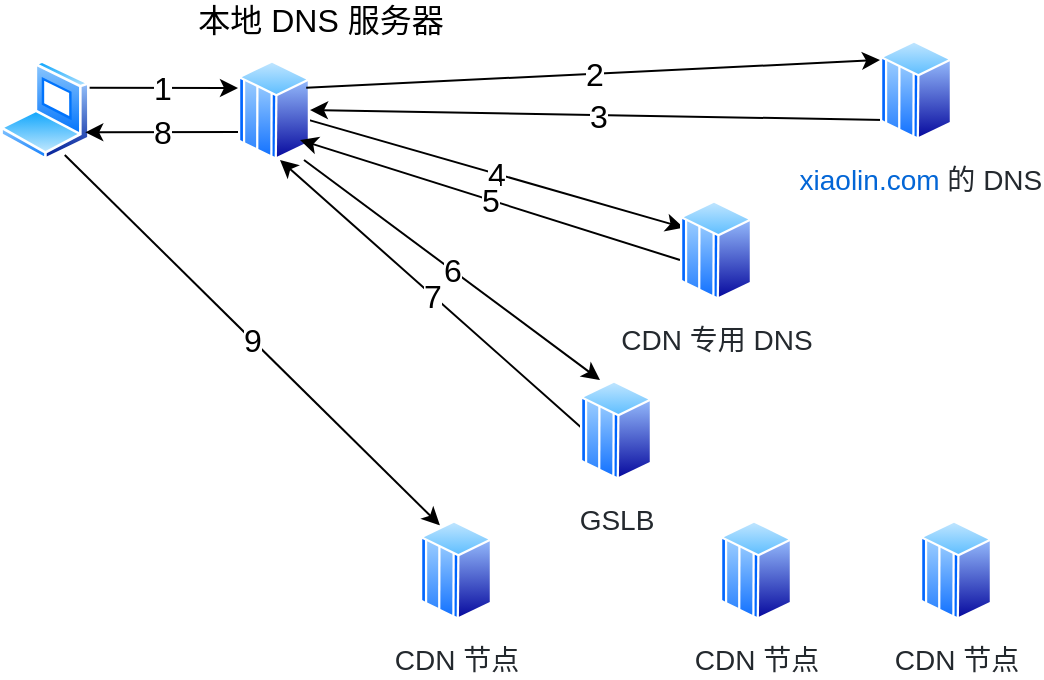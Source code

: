 <mxfile version="15.0.3" type="github">
  <diagram id="jX18XJ3T4TOSujDyHvxS" name="第 1 页">
    <mxGraphModel dx="946" dy="501" grid="1" gridSize="10" guides="1" tooltips="1" connect="1" arrows="1" fold="1" page="1" pageScale="1" pageWidth="827" pageHeight="1169" math="0" shadow="0">
      <root>
        <mxCell id="0" />
        <mxCell id="1" parent="0" />
        <mxCell id="FTA4VTz8hqje1e5fiqN9-37" value="1" style="edgeStyle=none;rounded=0;orthogonalLoop=1;jettySize=auto;html=1;fontSize=16;exitX=1;exitY=0.25;exitDx=0;exitDy=0;" edge="1" parent="1" source="FTA4VTz8hqje1e5fiqN9-4">
          <mxGeometry relative="1" as="geometry">
            <mxPoint x="159" y="274" as="targetPoint" />
          </mxGeometry>
        </mxCell>
        <mxCell id="FTA4VTz8hqje1e5fiqN9-4" value="" style="aspect=fixed;perimeter=ellipsePerimeter;html=1;align=center;shadow=0;dashed=0;spacingTop=3;image;image=img/lib/active_directory/laptop_client.svg;fontSize=16;" vertex="1" parent="1">
          <mxGeometry x="40" y="260" width="45" height="50" as="geometry" />
        </mxCell>
        <mxCell id="FTA4VTz8hqje1e5fiqN9-22" value="本地 DNS 服务器" style="text;html=1;align=center;verticalAlign=middle;resizable=0;points=[];autosize=1;strokeColor=none;fontSize=16;" vertex="1" parent="1">
          <mxGeometry x="130" y="230" width="140" height="20" as="geometry" />
        </mxCell>
        <mxCell id="FTA4VTz8hqje1e5fiqN9-27" value="4" style="edgeStyle=none;rounded=0;orthogonalLoop=1;jettySize=auto;html=1;entryX=0;entryY=0.25;entryDx=0;entryDy=0;fontSize=16;" edge="1" parent="1" source="FTA4VTz8hqje1e5fiqN9-10" target="FTA4VTz8hqje1e5fiqN9-26">
          <mxGeometry relative="1" as="geometry" />
        </mxCell>
        <mxCell id="FTA4VTz8hqje1e5fiqN9-30" value="6" style="edgeStyle=none;rounded=0;orthogonalLoop=1;jettySize=auto;html=1;fontSize=16;" edge="1" parent="1">
          <mxGeometry relative="1" as="geometry">
            <mxPoint x="192" y="310" as="sourcePoint" />
            <mxPoint x="340" y="420" as="targetPoint" />
          </mxGeometry>
        </mxCell>
        <mxCell id="FTA4VTz8hqje1e5fiqN9-35" value="9" style="edgeStyle=none;rounded=0;orthogonalLoop=1;jettySize=auto;html=1;entryX=0.25;entryY=0;entryDx=0;entryDy=0;fontSize=16;exitX=0.75;exitY=1;exitDx=0;exitDy=0;" edge="1" parent="1" source="FTA4VTz8hqje1e5fiqN9-4" target="FTA4VTz8hqje1e5fiqN9-32">
          <mxGeometry relative="1" as="geometry" />
        </mxCell>
        <mxCell id="FTA4VTz8hqje1e5fiqN9-38" value="8" style="edgeStyle=none;rounded=0;orthogonalLoop=1;jettySize=auto;html=1;entryX=1;entryY=0.75;entryDx=0;entryDy=0;fontSize=16;" edge="1" parent="1" target="FTA4VTz8hqje1e5fiqN9-4">
          <mxGeometry relative="1" as="geometry">
            <mxPoint x="159" y="296" as="sourcePoint" />
          </mxGeometry>
        </mxCell>
        <mxCell id="FTA4VTz8hqje1e5fiqN9-10" value="" style="aspect=fixed;perimeter=ellipsePerimeter;html=1;align=center;shadow=0;dashed=0;spacingTop=3;image;image=img/lib/active_directory/mainframe_host.svg;fontSize=16;" vertex="1" parent="1">
          <mxGeometry x="159" y="260" width="36" height="50" as="geometry" />
        </mxCell>
        <mxCell id="FTA4VTz8hqje1e5fiqN9-25" value="3" style="edgeStyle=none;rounded=0;orthogonalLoop=1;jettySize=auto;html=1;entryX=1;entryY=0.5;entryDx=0;entryDy=0;fontSize=16;" edge="1" parent="1" target="FTA4VTz8hqje1e5fiqN9-10">
          <mxGeometry relative="1" as="geometry">
            <mxPoint x="482" y="290" as="sourcePoint" />
          </mxGeometry>
        </mxCell>
        <mxCell id="FTA4VTz8hqje1e5fiqN9-14" value="&lt;span style=&quot;color: rgb(36 , 41 , 46) ; font-family: , &amp;#34;blinkmacsystemfont&amp;#34; , , &amp;#34;pingfang sc&amp;#34; , &amp;#34;helvetica&amp;#34; , &amp;#34;arial&amp;#34; , &amp;#34;hiragino sans gb&amp;#34; , &amp;#34;microsoft yahei&amp;#34; , &amp;#34;simsun&amp;#34; , , &amp;#34;heiti&amp;#34; , , sans-serif ; font-size: 14px ; text-align: left&quot;&gt;&amp;nbsp;&lt;/span&gt;&lt;a href=&quot;http://xiaolin.com/&quot; target=&quot;_blank&quot; style=&quot;box-sizing: border-box ; color: rgb(3 , 102 , 214) ; text-decoration: none ; font-family: , &amp;#34;blinkmacsystemfont&amp;#34; , , &amp;#34;pingfang sc&amp;#34; , &amp;#34;helvetica&amp;#34; , &amp;#34;arial&amp;#34; , &amp;#34;hiragino sans gb&amp;#34; , &amp;#34;microsoft yahei&amp;#34; , &amp;#34;simsun&amp;#34; , , &amp;#34;heiti&amp;#34; , , sans-serif ; font-size: 14px ; text-align: left&quot;&gt;xiaolin.com&lt;/a&gt;&lt;span style=&quot;color: rgb(36 , 41 , 46) ; font-family: , &amp;#34;blinkmacsystemfont&amp;#34; , , &amp;#34;pingfang sc&amp;#34; , &amp;#34;helvetica&amp;#34; , &amp;#34;arial&amp;#34; , &amp;#34;hiragino sans gb&amp;#34; , &amp;#34;microsoft yahei&amp;#34; , &amp;#34;simsun&amp;#34; , , &amp;#34;heiti&amp;#34; , , sans-serif ; font-size: 14px ; text-align: left&quot;&gt;&amp;nbsp;的 DNS&lt;/span&gt;" style="aspect=fixed;perimeter=ellipsePerimeter;html=1;align=center;shadow=0;dashed=0;spacingTop=3;image;image=img/lib/active_directory/mainframe_host.svg;fontSize=16;" vertex="1" parent="1">
          <mxGeometry x="480.004" y="250" width="36" height="50" as="geometry" />
        </mxCell>
        <mxCell id="FTA4VTz8hqje1e5fiqN9-20" value="2" style="edgeStyle=none;rounded=0;orthogonalLoop=1;jettySize=auto;html=1;fontSize=16;exitX=1;exitY=0.25;exitDx=0;exitDy=0;" edge="1" parent="1" source="FTA4VTz8hqje1e5fiqN9-10">
          <mxGeometry x="159" y="257.22" as="geometry">
            <mxPoint x="480" y="260" as="targetPoint" />
          </mxGeometry>
        </mxCell>
        <mxCell id="FTA4VTz8hqje1e5fiqN9-28" value="5" style="edgeStyle=none;rounded=0;orthogonalLoop=1;jettySize=auto;html=1;fontSize=16;" edge="1" parent="1">
          <mxGeometry relative="1" as="geometry">
            <mxPoint x="380" y="360" as="sourcePoint" />
            <mxPoint x="190" y="300" as="targetPoint" />
          </mxGeometry>
        </mxCell>
        <mxCell id="FTA4VTz8hqje1e5fiqN9-26" value="&lt;div style=&quot;text-align: left&quot;&gt;&lt;font color=&quot;#24292e&quot;&gt;&lt;span style=&quot;font-size: 14px&quot;&gt;CDN 专用 DNS&lt;/span&gt;&lt;/font&gt;&lt;/div&gt;" style="aspect=fixed;perimeter=ellipsePerimeter;html=1;align=center;shadow=0;dashed=0;spacingTop=3;image;image=img/lib/active_directory/mainframe_host.svg;fontSize=16;" vertex="1" parent="1">
          <mxGeometry x="380.004" y="330" width="36" height="50" as="geometry" />
        </mxCell>
        <mxCell id="FTA4VTz8hqje1e5fiqN9-31" value="7" style="edgeStyle=none;rounded=0;orthogonalLoop=1;jettySize=auto;html=1;fontSize=16;" edge="1" parent="1">
          <mxGeometry relative="1" as="geometry">
            <mxPoint x="332" y="445" as="sourcePoint" />
            <mxPoint x="180" y="310" as="targetPoint" />
          </mxGeometry>
        </mxCell>
        <mxCell id="FTA4VTz8hqje1e5fiqN9-29" value="&lt;div style=&quot;text-align: left&quot;&gt;&lt;font color=&quot;#24292e&quot;&gt;&lt;span style=&quot;font-size: 14px&quot;&gt;GSLB&lt;/span&gt;&lt;/font&gt;&lt;/div&gt;" style="aspect=fixed;perimeter=ellipsePerimeter;html=1;align=center;shadow=0;dashed=0;spacingTop=3;image;image=img/lib/active_directory/mainframe_host.svg;fontSize=16;" vertex="1" parent="1">
          <mxGeometry x="330.004" y="420" width="36" height="50" as="geometry" />
        </mxCell>
        <mxCell id="FTA4VTz8hqje1e5fiqN9-32" value="&lt;div style=&quot;text-align: left&quot;&gt;&lt;font color=&quot;#24292e&quot;&gt;&lt;span style=&quot;font-size: 14px&quot;&gt;CDN 节点&lt;/span&gt;&lt;/font&gt;&lt;/div&gt;" style="aspect=fixed;perimeter=ellipsePerimeter;html=1;align=center;shadow=0;dashed=0;spacingTop=3;image;image=img/lib/active_directory/mainframe_host.svg;fontSize=16;" vertex="1" parent="1">
          <mxGeometry x="250.004" y="490" width="36" height="50" as="geometry" />
        </mxCell>
        <mxCell id="FTA4VTz8hqje1e5fiqN9-33" value="&lt;div style=&quot;text-align: left&quot;&gt;&lt;font color=&quot;#24292e&quot;&gt;&lt;span style=&quot;font-size: 14px&quot;&gt;CDN 节点&lt;/span&gt;&lt;/font&gt;&lt;/div&gt;" style="aspect=fixed;perimeter=ellipsePerimeter;html=1;align=center;shadow=0;dashed=0;spacingTop=3;image;image=img/lib/active_directory/mainframe_host.svg;fontSize=16;" vertex="1" parent="1">
          <mxGeometry x="400.004" y="490" width="36" height="50" as="geometry" />
        </mxCell>
        <mxCell id="FTA4VTz8hqje1e5fiqN9-34" value="&lt;div style=&quot;text-align: left&quot;&gt;&lt;font color=&quot;#24292e&quot;&gt;&lt;span style=&quot;font-size: 14px&quot;&gt;CDN 节点&lt;/span&gt;&lt;/font&gt;&lt;/div&gt;" style="aspect=fixed;perimeter=ellipsePerimeter;html=1;align=center;shadow=0;dashed=0;spacingTop=3;image;image=img/lib/active_directory/mainframe_host.svg;fontSize=16;" vertex="1" parent="1">
          <mxGeometry x="500.004" y="490" width="36" height="50" as="geometry" />
        </mxCell>
      </root>
    </mxGraphModel>
  </diagram>
</mxfile>
